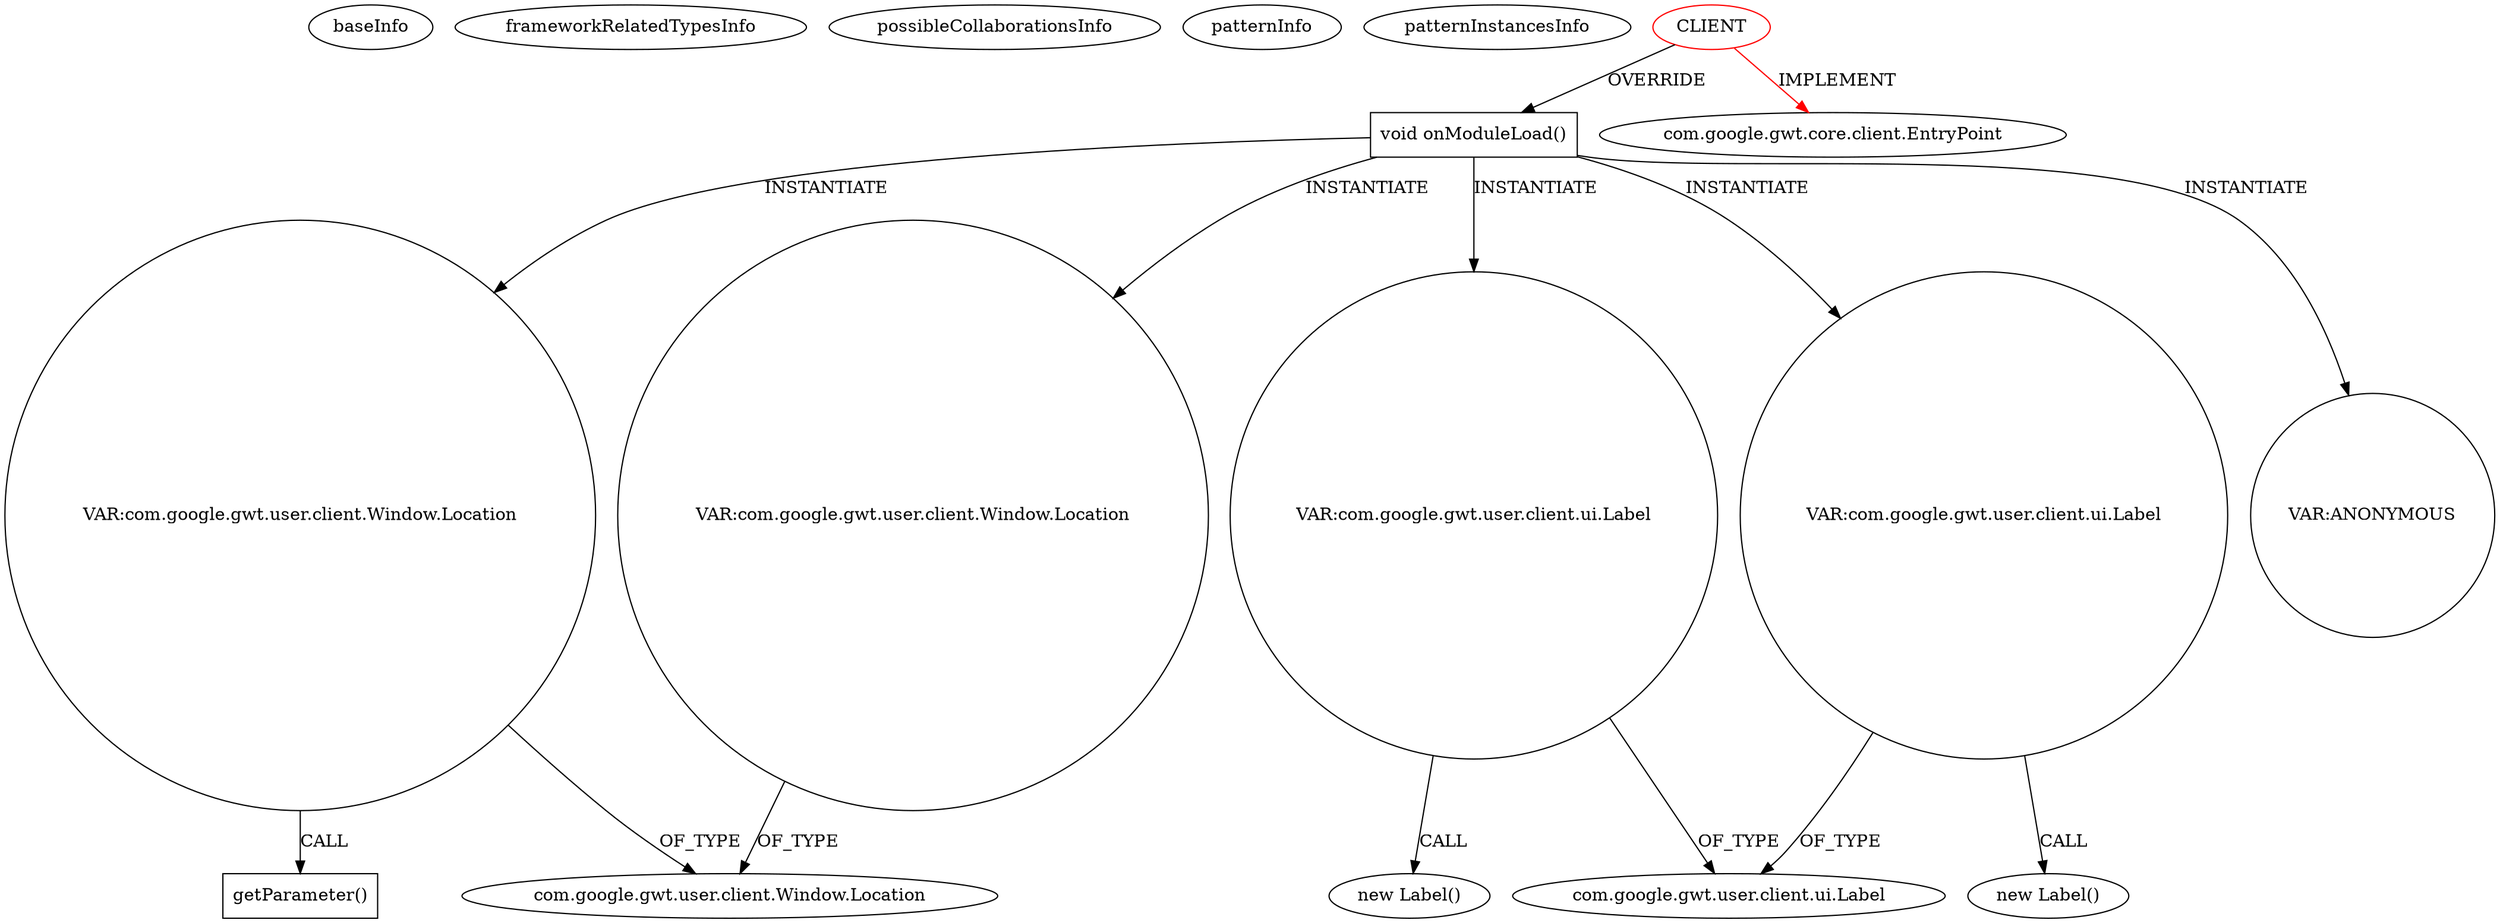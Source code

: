 digraph {
baseInfo[graphId=1119,category="pattern",isAnonymous=false,possibleRelation=false]
frameworkRelatedTypesInfo[0="com.google.gwt.core.client.EntryPoint"]
possibleCollaborationsInfo[]
patternInfo[frequency=2.0,patternRootClient=0]
patternInstancesInfo[0="luxferrari-AlgebrApp~/luxferrari-AlgebrApp/AlgebrApp-master/AlgebrApp/src/org/luxferrari/algebrapp/client/AlgebrApp.java~AlgebrApp~3667",1="teamaqua-learntogoogleit-code~/teamaqua-learntogoogleit-code/learntogoogleit-code-master/learngoogle/src/com/learntogoogleit/learn/client/Learngoogle.java~Learngoogle~4537"]
5[label="com.google.gwt.user.client.Window.Location",vertexType="FRAMEWORK_CLASS_TYPE",isFrameworkType=false]
6[label="VAR:com.google.gwt.user.client.Window.Location",vertexType="VARIABLE_EXPRESION",isFrameworkType=false,shape=circle]
2[label="void onModuleLoad()",vertexType="OVERRIDING_METHOD_DECLARATION",isFrameworkType=false,shape=box]
0[label="CLIENT",vertexType="ROOT_CLIENT_CLASS_DECLARATION",isFrameworkType=false,color=red]
12[label="VAR:com.google.gwt.user.client.Window.Location",vertexType="VARIABLE_EXPRESION",isFrameworkType=false,shape=circle]
141[label="VAR:com.google.gwt.user.client.ui.Label",vertexType="VARIABLE_EXPRESION",isFrameworkType=false,shape=circle]
41[label="com.google.gwt.user.client.ui.Label",vertexType="FRAMEWORK_CLASS_TYPE",isFrameworkType=false]
40[label="VAR:com.google.gwt.user.client.ui.Label",vertexType="VARIABLE_EXPRESION",isFrameworkType=false,shape=circle]
13[label="getParameter()",vertexType="INSIDE_CALL",isFrameworkType=false,shape=box]
1[label="com.google.gwt.core.client.EntryPoint",vertexType="FRAMEWORK_INTERFACE_TYPE",isFrameworkType=false]
39[label="new Label()",vertexType="CONSTRUCTOR_CALL",isFrameworkType=false]
140[label="new Label()",vertexType="CONSTRUCTOR_CALL",isFrameworkType=false]
69[label="VAR:ANONYMOUS",vertexType="VARIABLE_EXPRESION",isFrameworkType=false,shape=circle]
141->41[label="OF_TYPE"]
2->69[label="INSTANTIATE"]
0->2[label="OVERRIDE"]
0->1[label="IMPLEMENT",color=red]
2->40[label="INSTANTIATE"]
2->141[label="INSTANTIATE"]
40->41[label="OF_TYPE"]
12->13[label="CALL"]
12->5[label="OF_TYPE"]
6->5[label="OF_TYPE"]
2->12[label="INSTANTIATE"]
141->140[label="CALL"]
2->6[label="INSTANTIATE"]
40->39[label="CALL"]
}
